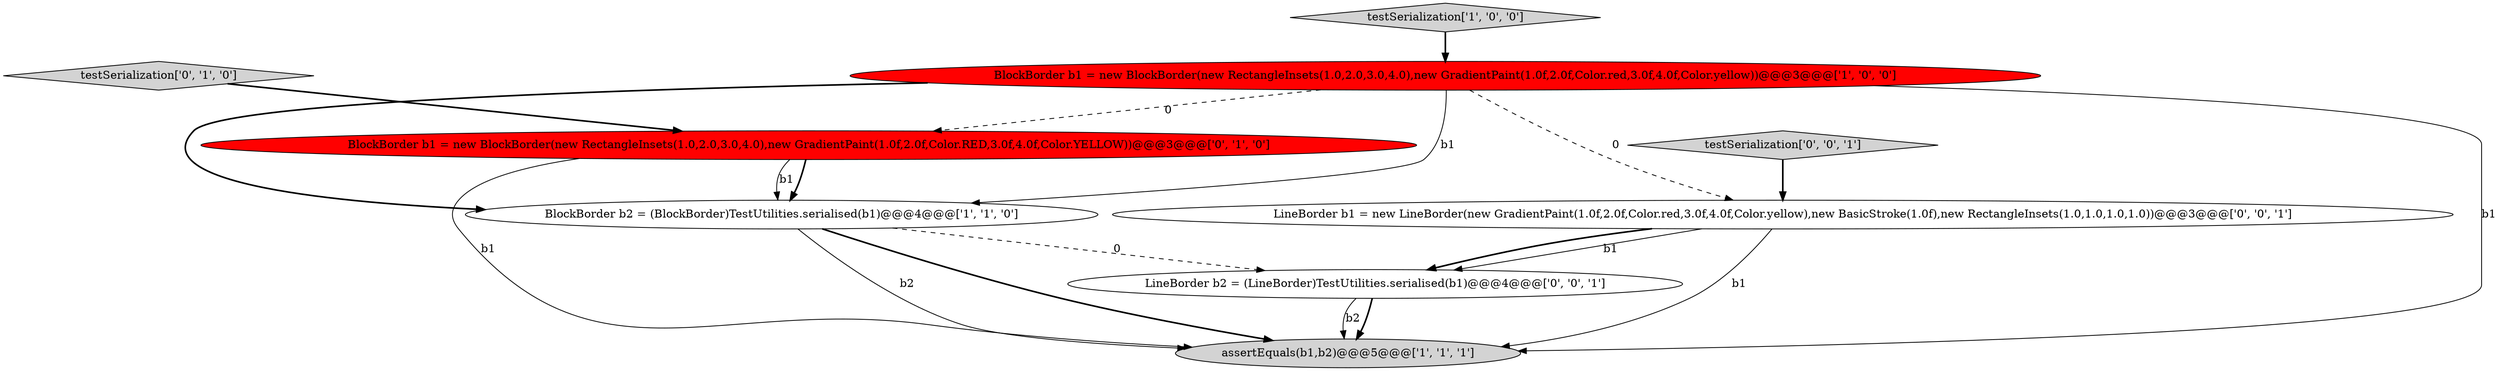 digraph {
7 [style = filled, label = "testSerialization['0', '0', '1']", fillcolor = lightgray, shape = diamond image = "AAA0AAABBB3BBB"];
1 [style = filled, label = "testSerialization['1', '0', '0']", fillcolor = lightgray, shape = diamond image = "AAA0AAABBB1BBB"];
8 [style = filled, label = "LineBorder b1 = new LineBorder(new GradientPaint(1.0f,2.0f,Color.red,3.0f,4.0f,Color.yellow),new BasicStroke(1.0f),new RectangleInsets(1.0,1.0,1.0,1.0))@@@3@@@['0', '0', '1']", fillcolor = white, shape = ellipse image = "AAA0AAABBB3BBB"];
3 [style = filled, label = "assertEquals(b1,b2)@@@5@@@['1', '1', '1']", fillcolor = lightgray, shape = ellipse image = "AAA0AAABBB1BBB"];
6 [style = filled, label = "LineBorder b2 = (LineBorder)TestUtilities.serialised(b1)@@@4@@@['0', '0', '1']", fillcolor = white, shape = ellipse image = "AAA0AAABBB3BBB"];
4 [style = filled, label = "BlockBorder b1 = new BlockBorder(new RectangleInsets(1.0,2.0,3.0,4.0),new GradientPaint(1.0f,2.0f,Color.RED,3.0f,4.0f,Color.YELLOW))@@@3@@@['0', '1', '0']", fillcolor = red, shape = ellipse image = "AAA1AAABBB2BBB"];
5 [style = filled, label = "testSerialization['0', '1', '0']", fillcolor = lightgray, shape = diamond image = "AAA0AAABBB2BBB"];
2 [style = filled, label = "BlockBorder b2 = (BlockBorder)TestUtilities.serialised(b1)@@@4@@@['1', '1', '0']", fillcolor = white, shape = ellipse image = "AAA0AAABBB1BBB"];
0 [style = filled, label = "BlockBorder b1 = new BlockBorder(new RectangleInsets(1.0,2.0,3.0,4.0),new GradientPaint(1.0f,2.0f,Color.red,3.0f,4.0f,Color.yellow))@@@3@@@['1', '0', '0']", fillcolor = red, shape = ellipse image = "AAA1AAABBB1BBB"];
6->3 [style = bold, label=""];
0->8 [style = dashed, label="0"];
8->6 [style = solid, label="b1"];
2->3 [style = solid, label="b2"];
2->3 [style = bold, label=""];
8->6 [style = bold, label=""];
1->0 [style = bold, label=""];
4->2 [style = bold, label=""];
0->2 [style = solid, label="b1"];
6->3 [style = solid, label="b2"];
0->4 [style = dashed, label="0"];
8->3 [style = solid, label="b1"];
7->8 [style = bold, label=""];
4->3 [style = solid, label="b1"];
5->4 [style = bold, label=""];
4->2 [style = solid, label="b1"];
0->3 [style = solid, label="b1"];
0->2 [style = bold, label=""];
2->6 [style = dashed, label="0"];
}
